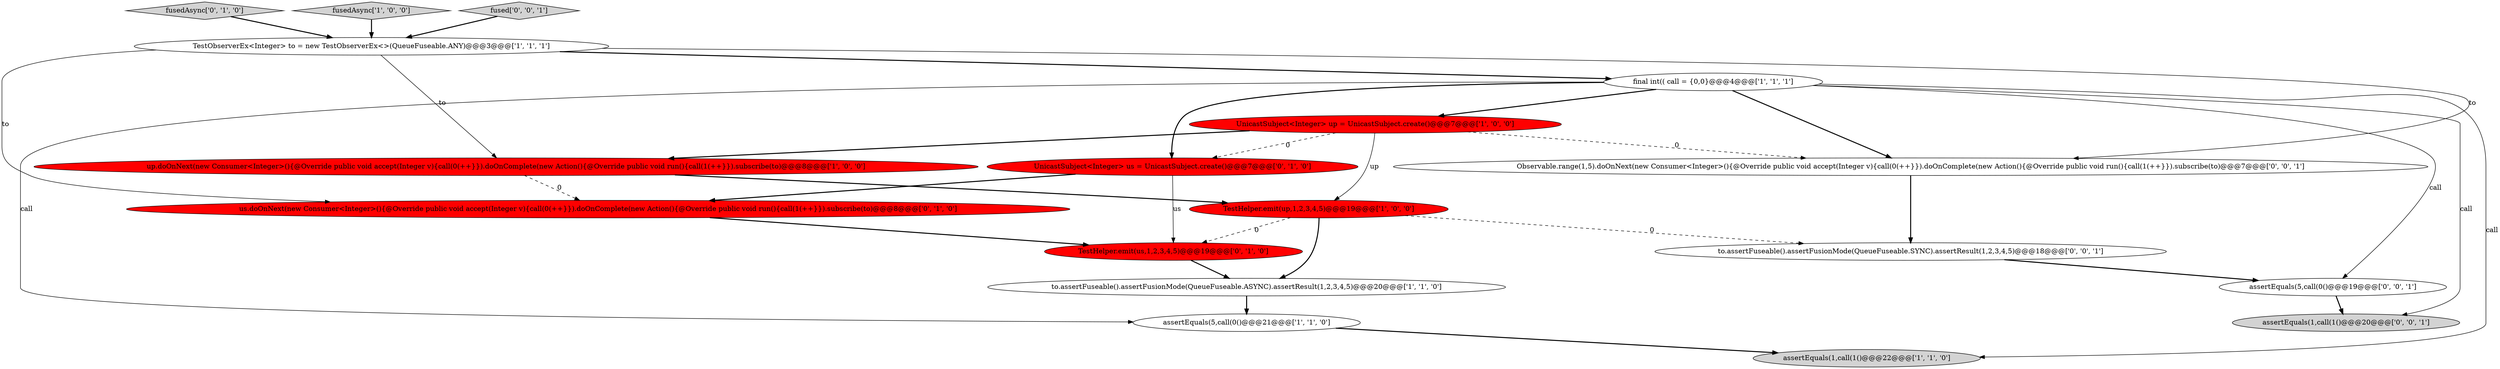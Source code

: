 digraph {
10 [style = filled, label = "fusedAsync['0', '1', '0']", fillcolor = lightgray, shape = diamond image = "AAA0AAABBB2BBB"];
14 [style = filled, label = "to.assertFuseable().assertFusionMode(QueueFuseable.SYNC).assertResult(1,2,3,4,5)@@@18@@@['0', '0', '1']", fillcolor = white, shape = ellipse image = "AAA0AAABBB3BBB"];
2 [style = filled, label = "fusedAsync['1', '0', '0']", fillcolor = lightgray, shape = diamond image = "AAA0AAABBB1BBB"];
17 [style = filled, label = "fused['0', '0', '1']", fillcolor = lightgray, shape = diamond image = "AAA0AAABBB3BBB"];
12 [style = filled, label = "TestHelper.emit(us,1,2,3,4,5)@@@19@@@['0', '1', '0']", fillcolor = red, shape = ellipse image = "AAA1AAABBB2BBB"];
11 [style = filled, label = "UnicastSubject<Integer> us = UnicastSubject.create()@@@7@@@['0', '1', '0']", fillcolor = red, shape = ellipse image = "AAA1AAABBB2BBB"];
6 [style = filled, label = "UnicastSubject<Integer> up = UnicastSubject.create()@@@7@@@['1', '0', '0']", fillcolor = red, shape = ellipse image = "AAA1AAABBB1BBB"];
3 [style = filled, label = "assertEquals(5,call(0()@@@21@@@['1', '1', '0']", fillcolor = white, shape = ellipse image = "AAA0AAABBB1BBB"];
1 [style = filled, label = "to.assertFuseable().assertFusionMode(QueueFuseable.ASYNC).assertResult(1,2,3,4,5)@@@20@@@['1', '1', '0']", fillcolor = white, shape = ellipse image = "AAA0AAABBB1BBB"];
15 [style = filled, label = "assertEquals(5,call(0()@@@19@@@['0', '0', '1']", fillcolor = white, shape = ellipse image = "AAA0AAABBB3BBB"];
8 [style = filled, label = "TestObserverEx<Integer> to = new TestObserverEx<>(QueueFuseable.ANY)@@@3@@@['1', '1', '1']", fillcolor = white, shape = ellipse image = "AAA0AAABBB1BBB"];
9 [style = filled, label = "us.doOnNext(new Consumer<Integer>(){@Override public void accept(Integer v){call(0(++}}).doOnComplete(new Action(){@Override public void run(){call(1(++}}).subscribe(to)@@@8@@@['0', '1', '0']", fillcolor = red, shape = ellipse image = "AAA1AAABBB2BBB"];
4 [style = filled, label = "TestHelper.emit(up,1,2,3,4,5)@@@19@@@['1', '0', '0']", fillcolor = red, shape = ellipse image = "AAA1AAABBB1BBB"];
5 [style = filled, label = "final int(( call = {0,0}@@@4@@@['1', '1', '1']", fillcolor = white, shape = ellipse image = "AAA0AAABBB1BBB"];
7 [style = filled, label = "up.doOnNext(new Consumer<Integer>(){@Override public void accept(Integer v){call(0(++}}).doOnComplete(new Action(){@Override public void run(){call(1(++}}).subscribe(to)@@@8@@@['1', '0', '0']", fillcolor = red, shape = ellipse image = "AAA1AAABBB1BBB"];
16 [style = filled, label = "Observable.range(1,5).doOnNext(new Consumer<Integer>(){@Override public void accept(Integer v){call(0(++}}).doOnComplete(new Action(){@Override public void run(){call(1(++}}).subscribe(to)@@@7@@@['0', '0', '1']", fillcolor = white, shape = ellipse image = "AAA0AAABBB3BBB"];
13 [style = filled, label = "assertEquals(1,call(1()@@@20@@@['0', '0', '1']", fillcolor = lightgray, shape = ellipse image = "AAA0AAABBB3BBB"];
0 [style = filled, label = "assertEquals(1,call(1()@@@22@@@['1', '1', '0']", fillcolor = lightgray, shape = ellipse image = "AAA0AAABBB1BBB"];
17->8 [style = bold, label=""];
5->13 [style = solid, label="call"];
15->13 [style = bold, label=""];
8->16 [style = solid, label="to"];
8->9 [style = solid, label="to"];
6->11 [style = dashed, label="0"];
1->3 [style = bold, label=""];
7->4 [style = bold, label=""];
6->4 [style = solid, label="up"];
11->9 [style = bold, label=""];
12->1 [style = bold, label=""];
3->0 [style = bold, label=""];
8->7 [style = solid, label="to"];
4->12 [style = dashed, label="0"];
5->16 [style = bold, label=""];
6->16 [style = dashed, label="0"];
5->0 [style = solid, label="call"];
5->6 [style = bold, label=""];
8->5 [style = bold, label=""];
10->8 [style = bold, label=""];
11->12 [style = solid, label="us"];
7->9 [style = dashed, label="0"];
5->15 [style = solid, label="call"];
16->14 [style = bold, label=""];
14->15 [style = bold, label=""];
4->1 [style = bold, label=""];
5->11 [style = bold, label=""];
9->12 [style = bold, label=""];
5->3 [style = solid, label="call"];
4->14 [style = dashed, label="0"];
6->7 [style = bold, label=""];
2->8 [style = bold, label=""];
}
